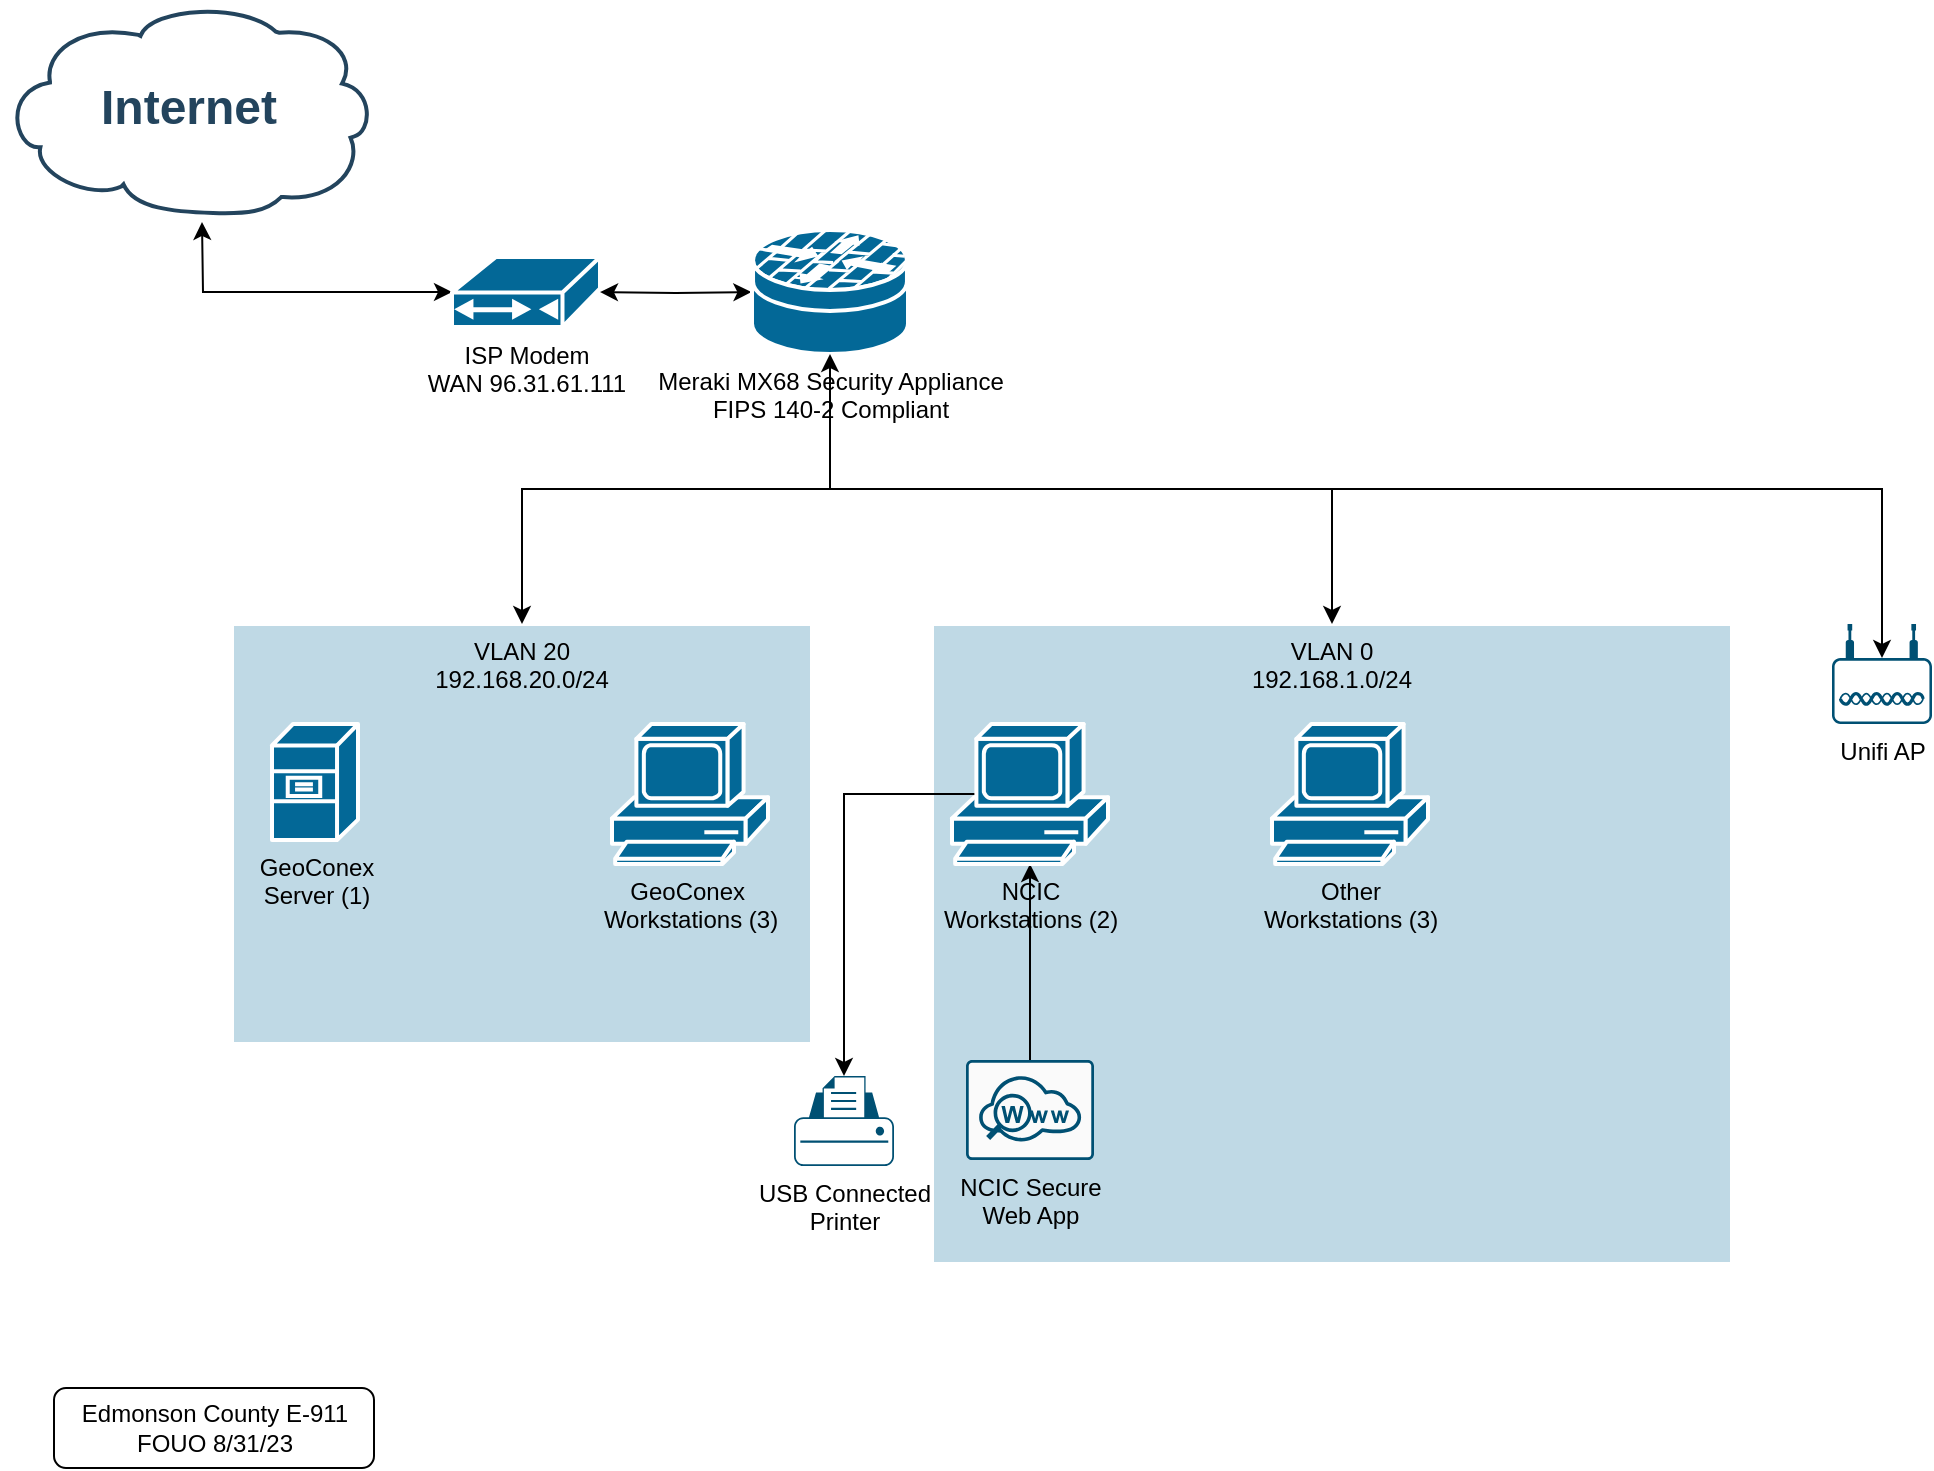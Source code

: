 <mxfile version="21.7.1" type="github">
  <diagram id="6a731a19-8d31-9384-78a2-239565b7b9f0" name="Page-1">
    <mxGraphModel dx="1793" dy="988" grid="1" gridSize="10" guides="1" tooltips="1" connect="1" arrows="1" fold="1" page="1" pageScale="1" pageWidth="1169" pageHeight="827" background="none" math="0" shadow="0">
      <root>
        <mxCell id="0" />
        <mxCell id="1" parent="0" />
        <mxCell id="GJSgAUa4LGjdRBMWRb_2-2283" value="VLAN 0&lt;br&gt;192.168.1.0/24" style="whiteSpace=wrap;html=1;verticalAlign=top;fillColor=#036897;strokeColor=#ffffff;sketch=0;dashed=0;strokeWidth=2;fillOpacity=25;" vertex="1" parent="1">
          <mxGeometry x="485" y="331" width="400" height="320" as="geometry" />
        </mxCell>
        <mxCell id="GJSgAUa4LGjdRBMWRb_2-2281" value="VLAN 20&lt;br&gt;192.168.20.0/24" style="whiteSpace=wrap;html=1;verticalAlign=top;fillColor=#036897;strokeColor=#ffffff;sketch=0;dashed=0;strokeWidth=2;fillOpacity=25;" vertex="1" parent="1">
          <mxGeometry x="135" y="331" width="290" height="210" as="geometry" />
        </mxCell>
        <mxCell id="2109" value="Internet" style="shape=mxgraph.cisco.storage.cloud;html=1;dashed=0;strokeColor=#23445D;fillColor=#ffffff;strokeWidth=2;fontFamily=Helvetica;fontSize=24;fontColor=#23445D;align=center;fontStyle=1" parent="1" vertex="1">
          <mxGeometry x="20" y="20" width="186" height="106" as="geometry" />
        </mxCell>
        <mxCell id="GJSgAUa4LGjdRBMWRb_2-2294" style="edgeStyle=orthogonalEdgeStyle;rounded=0;orthogonalLoop=1;jettySize=auto;html=1;exitX=0;exitY=0.5;exitDx=0;exitDy=0;exitPerimeter=0;startArrow=classic;startFill=1;" edge="1" parent="1" source="RPKfIZD_4BIzQ5OP_o9O-2259">
          <mxGeometry relative="1" as="geometry">
            <mxPoint x="120" y="130" as="targetPoint" />
          </mxGeometry>
        </mxCell>
        <mxCell id="RPKfIZD_4BIzQ5OP_o9O-2259" value="ISP Modem&lt;br&gt;WAN 96.31.61.111" style="shape=mxgraph.cisco.modems_and_phones.cable_modem;sketch=0;html=1;pointerEvents=1;dashed=0;fillColor=#036897;strokeColor=#ffffff;strokeWidth=2;verticalLabelPosition=bottom;verticalAlign=top;align=center;outlineConnect=0;" parent="1" vertex="1">
          <mxGeometry x="245" y="147.5" width="74" height="35" as="geometry" />
        </mxCell>
        <mxCell id="RPKfIZD_4BIzQ5OP_o9O-2264" value="" style="edgeStyle=orthogonalEdgeStyle;rounded=0;orthogonalLoop=1;jettySize=auto;html=1;startArrow=classic;startFill=1;" parent="1" target="RPKfIZD_4BIzQ5OP_o9O-2259" edge="1">
          <mxGeometry relative="1" as="geometry">
            <mxPoint x="394.7" y="165" as="sourcePoint" />
          </mxGeometry>
        </mxCell>
        <mxCell id="GJSgAUa4LGjdRBMWRb_2-2264" value="GeoConex&amp;nbsp;&lt;br&gt;Workstations (3)" style="shape=mxgraph.cisco.computers_and_peripherals.pc;sketch=0;html=1;pointerEvents=1;dashed=0;fillColor=#036897;strokeColor=#ffffff;strokeWidth=2;verticalLabelPosition=bottom;verticalAlign=top;align=center;outlineConnect=0;" vertex="1" parent="1">
          <mxGeometry x="325" y="381" width="78" height="70" as="geometry" />
        </mxCell>
        <mxCell id="GJSgAUa4LGjdRBMWRb_2-2265" value="GeoConex &lt;br&gt;Server (1)" style="shape=mxgraph.cisco.servers.file_server;sketch=0;html=1;pointerEvents=1;dashed=0;fillColor=#036897;strokeColor=#ffffff;strokeWidth=2;verticalLabelPosition=bottom;verticalAlign=top;align=center;outlineConnect=0;" vertex="1" parent="1">
          <mxGeometry x="155" y="381" width="43" height="58" as="geometry" />
        </mxCell>
        <mxCell id="GJSgAUa4LGjdRBMWRb_2-2282" value="" style="edgeStyle=orthogonalEdgeStyle;rounded=0;orthogonalLoop=1;jettySize=auto;html=1;" edge="1" parent="1" source="GJSgAUa4LGjdRBMWRb_2-2273" target="GJSgAUa4LGjdRBMWRb_2-2281">
          <mxGeometry relative="1" as="geometry" />
        </mxCell>
        <mxCell id="GJSgAUa4LGjdRBMWRb_2-2290" style="edgeStyle=orthogonalEdgeStyle;rounded=0;orthogonalLoop=1;jettySize=auto;html=1;exitX=0.5;exitY=1;exitDx=0;exitDy=0;exitPerimeter=0;entryX=0.5;entryY=0.34;entryDx=0;entryDy=0;entryPerimeter=0;" edge="1" parent="1" source="GJSgAUa4LGjdRBMWRb_2-2273" target="GJSgAUa4LGjdRBMWRb_2-2289">
          <mxGeometry relative="1" as="geometry" />
        </mxCell>
        <mxCell id="GJSgAUa4LGjdRBMWRb_2-2273" value="Meraki MX68 Security Appliance&lt;br&gt;FIPS 140-2 Compliant" style="shape=mxgraph.cisco.security.router_firewall;sketch=0;html=1;pointerEvents=1;dashed=0;fillColor=#036897;strokeColor=#ffffff;strokeWidth=2;verticalLabelPosition=bottom;verticalAlign=top;align=center;outlineConnect=0;" vertex="1" parent="1">
          <mxGeometry x="395" y="134" width="78" height="62" as="geometry" />
        </mxCell>
        <mxCell id="GJSgAUa4LGjdRBMWRb_2-2284" style="edgeStyle=orthogonalEdgeStyle;rounded=0;orthogonalLoop=1;jettySize=auto;html=1;exitX=0.5;exitY=0;exitDx=0;exitDy=0;entryX=0.5;entryY=1;entryDx=0;entryDy=0;entryPerimeter=0;startArrow=classic;startFill=1;" edge="1" parent="1" source="GJSgAUa4LGjdRBMWRb_2-2283" target="GJSgAUa4LGjdRBMWRb_2-2273">
          <mxGeometry relative="1" as="geometry" />
        </mxCell>
        <mxCell id="GJSgAUa4LGjdRBMWRb_2-2287" style="edgeStyle=orthogonalEdgeStyle;rounded=0;orthogonalLoop=1;jettySize=auto;html=1;exitX=0.5;exitY=1;exitDx=0;exitDy=0;exitPerimeter=0;entryX=0.5;entryY=0;entryDx=0;entryDy=0;entryPerimeter=0;endArrow=none;endFill=0;startArrow=classic;startFill=1;" edge="1" parent="1" source="GJSgAUa4LGjdRBMWRb_2-2285" target="GJSgAUa4LGjdRBMWRb_2-2286">
          <mxGeometry relative="1" as="geometry" />
        </mxCell>
        <mxCell id="GJSgAUa4LGjdRBMWRb_2-2295" style="edgeStyle=orthogonalEdgeStyle;rounded=0;orthogonalLoop=1;jettySize=auto;html=1;exitX=0.16;exitY=0.5;exitDx=0;exitDy=0;exitPerimeter=0;entryX=0.5;entryY=0;entryDx=0;entryDy=0;entryPerimeter=0;" edge="1" parent="1" source="GJSgAUa4LGjdRBMWRb_2-2285" target="GJSgAUa4LGjdRBMWRb_2-2292">
          <mxGeometry relative="1" as="geometry" />
        </mxCell>
        <mxCell id="GJSgAUa4LGjdRBMWRb_2-2285" value="NCIC &lt;br&gt;Workstations (2)" style="shape=mxgraph.cisco.computers_and_peripherals.pc;sketch=0;html=1;pointerEvents=1;dashed=0;fillColor=#036897;strokeColor=#ffffff;strokeWidth=2;verticalLabelPosition=bottom;verticalAlign=top;align=center;outlineConnect=0;" vertex="1" parent="1">
          <mxGeometry x="495" y="381" width="78" height="70" as="geometry" />
        </mxCell>
        <mxCell id="GJSgAUa4LGjdRBMWRb_2-2286" value="NCIC Secure &lt;br&gt;Web App" style="sketch=0;points=[[0.015,0.015,0],[0.985,0.015,0],[0.985,0.985,0],[0.015,0.985,0],[0.25,0,0],[0.5,0,0],[0.75,0,0],[1,0.25,0],[1,0.5,0],[1,0.75,0],[0.75,1,0],[0.5,1,0],[0.25,1,0],[0,0.75,0],[0,0.5,0],[0,0.25,0]];verticalLabelPosition=bottom;html=1;verticalAlign=top;aspect=fixed;align=center;pointerEvents=1;shape=mxgraph.cisco19.rect;prIcon=web_security;fillColor=#FAFAFA;strokeColor=#005073;" vertex="1" parent="1">
          <mxGeometry x="502" y="549" width="64" height="50" as="geometry" />
        </mxCell>
        <mxCell id="GJSgAUa4LGjdRBMWRb_2-2288" value="Other&lt;br&gt;Workstations (3)" style="shape=mxgraph.cisco.computers_and_peripherals.pc;sketch=0;html=1;pointerEvents=1;dashed=0;fillColor=#036897;strokeColor=#ffffff;strokeWidth=2;verticalLabelPosition=bottom;verticalAlign=top;align=center;outlineConnect=0;" vertex="1" parent="1">
          <mxGeometry x="655" y="381" width="78" height="70" as="geometry" />
        </mxCell>
        <mxCell id="GJSgAUa4LGjdRBMWRb_2-2289" value="Unifi AP" style="points=[[0.03,0.36,0],[0.18,0,0],[0.5,0.34,0],[0.82,0,0],[0.97,0.36,0],[1,0.67,0],[0.975,0.975,0],[0.5,1,0],[0.025,0.975,0],[0,0.67,0]];verticalLabelPosition=bottom;sketch=0;html=1;verticalAlign=top;aspect=fixed;align=center;pointerEvents=1;shape=mxgraph.cisco19.wireless_access_point;fillColor=#005073;strokeColor=none;" vertex="1" parent="1">
          <mxGeometry x="935" y="331" width="50" height="50" as="geometry" />
        </mxCell>
        <mxCell id="GJSgAUa4LGjdRBMWRb_2-2291" value="Edmonson County E-911&lt;br&gt;FOUO 8/31/23" style="text;html=1;align=center;verticalAlign=middle;resizable=0;points=[];autosize=1;strokeColor=default;fillColor=none;rounded=1;" vertex="1" parent="1">
          <mxGeometry x="46" y="713" width="160" height="40" as="geometry" />
        </mxCell>
        <mxCell id="GJSgAUa4LGjdRBMWRb_2-2292" value="USB Connected &lt;br&gt;Printer" style="points=[[0.22,0.185,0],[0.5,0,0],[0.78,0.185,0],[0.975,0.49,0],[1,0.73,0],[0.975,0.97,0],[0.5,1,0],[0.025,0.97,0],[0,0.73,0],[0.025,0.49,0]];verticalLabelPosition=bottom;sketch=0;html=1;verticalAlign=top;aspect=fixed;align=center;pointerEvents=1;shape=mxgraph.cisco19.printer;fillColor=#005073;strokeColor=none;" vertex="1" parent="1">
          <mxGeometry x="416" y="557" width="50" height="45" as="geometry" />
        </mxCell>
      </root>
    </mxGraphModel>
  </diagram>
</mxfile>
